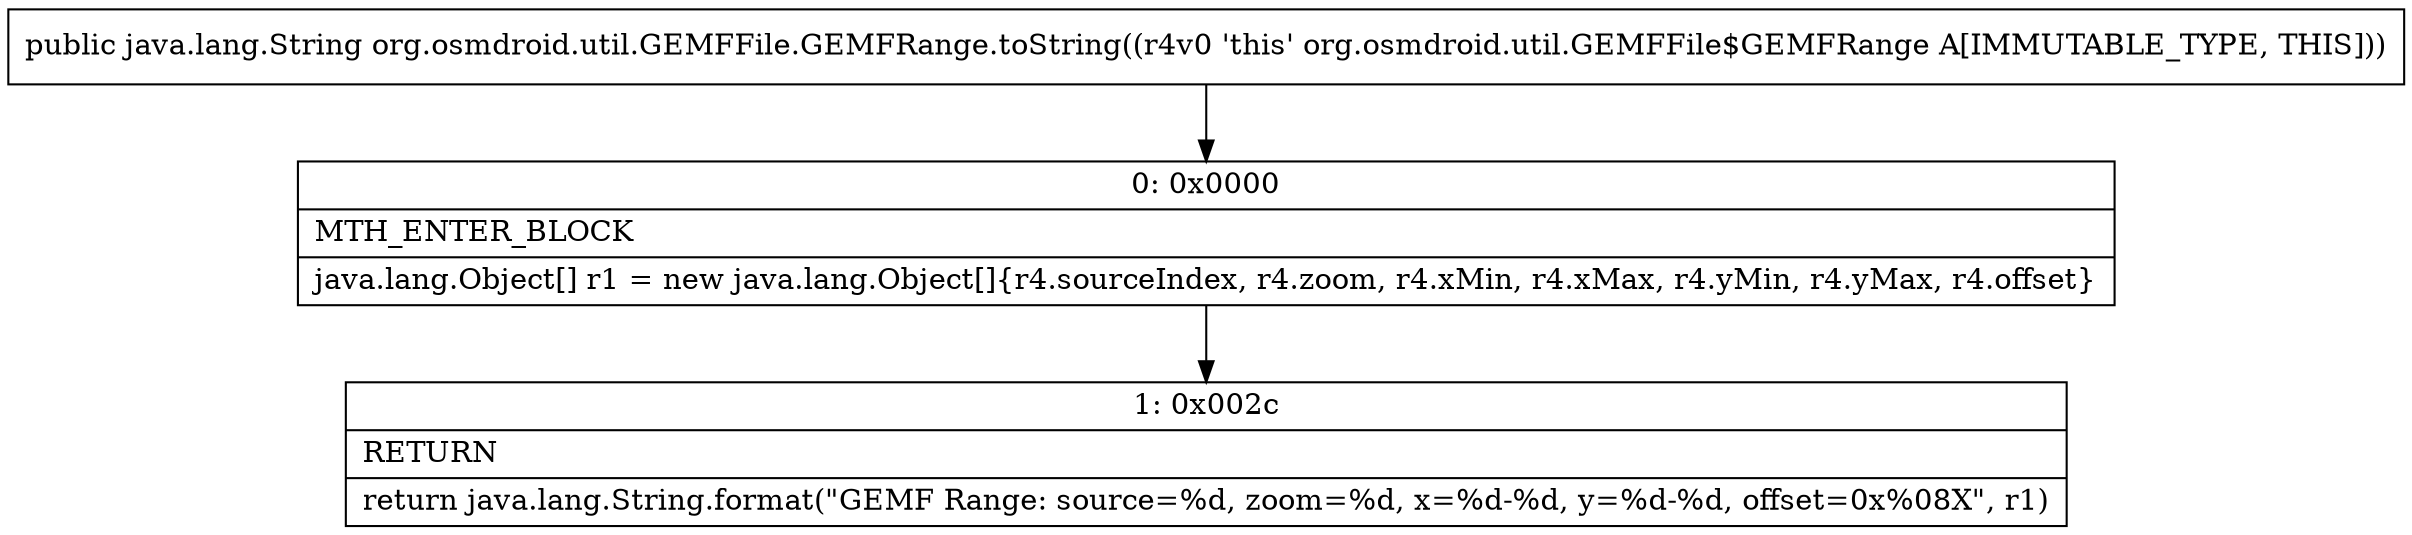 digraph "CFG fororg.osmdroid.util.GEMFFile.GEMFRange.toString()Ljava\/lang\/String;" {
Node_0 [shape=record,label="{0\:\ 0x0000|MTH_ENTER_BLOCK\l|java.lang.Object[] r1 = new java.lang.Object[]\{r4.sourceIndex, r4.zoom, r4.xMin, r4.xMax, r4.yMin, r4.yMax, r4.offset\}\l}"];
Node_1 [shape=record,label="{1\:\ 0x002c|RETURN\l|return java.lang.String.format(\"GEMF Range: source=%d, zoom=%d, x=%d\-%d, y=%d\-%d, offset=0x%08X\", r1)\l}"];
MethodNode[shape=record,label="{public java.lang.String org.osmdroid.util.GEMFFile.GEMFRange.toString((r4v0 'this' org.osmdroid.util.GEMFFile$GEMFRange A[IMMUTABLE_TYPE, THIS])) }"];
MethodNode -> Node_0;
Node_0 -> Node_1;
}

